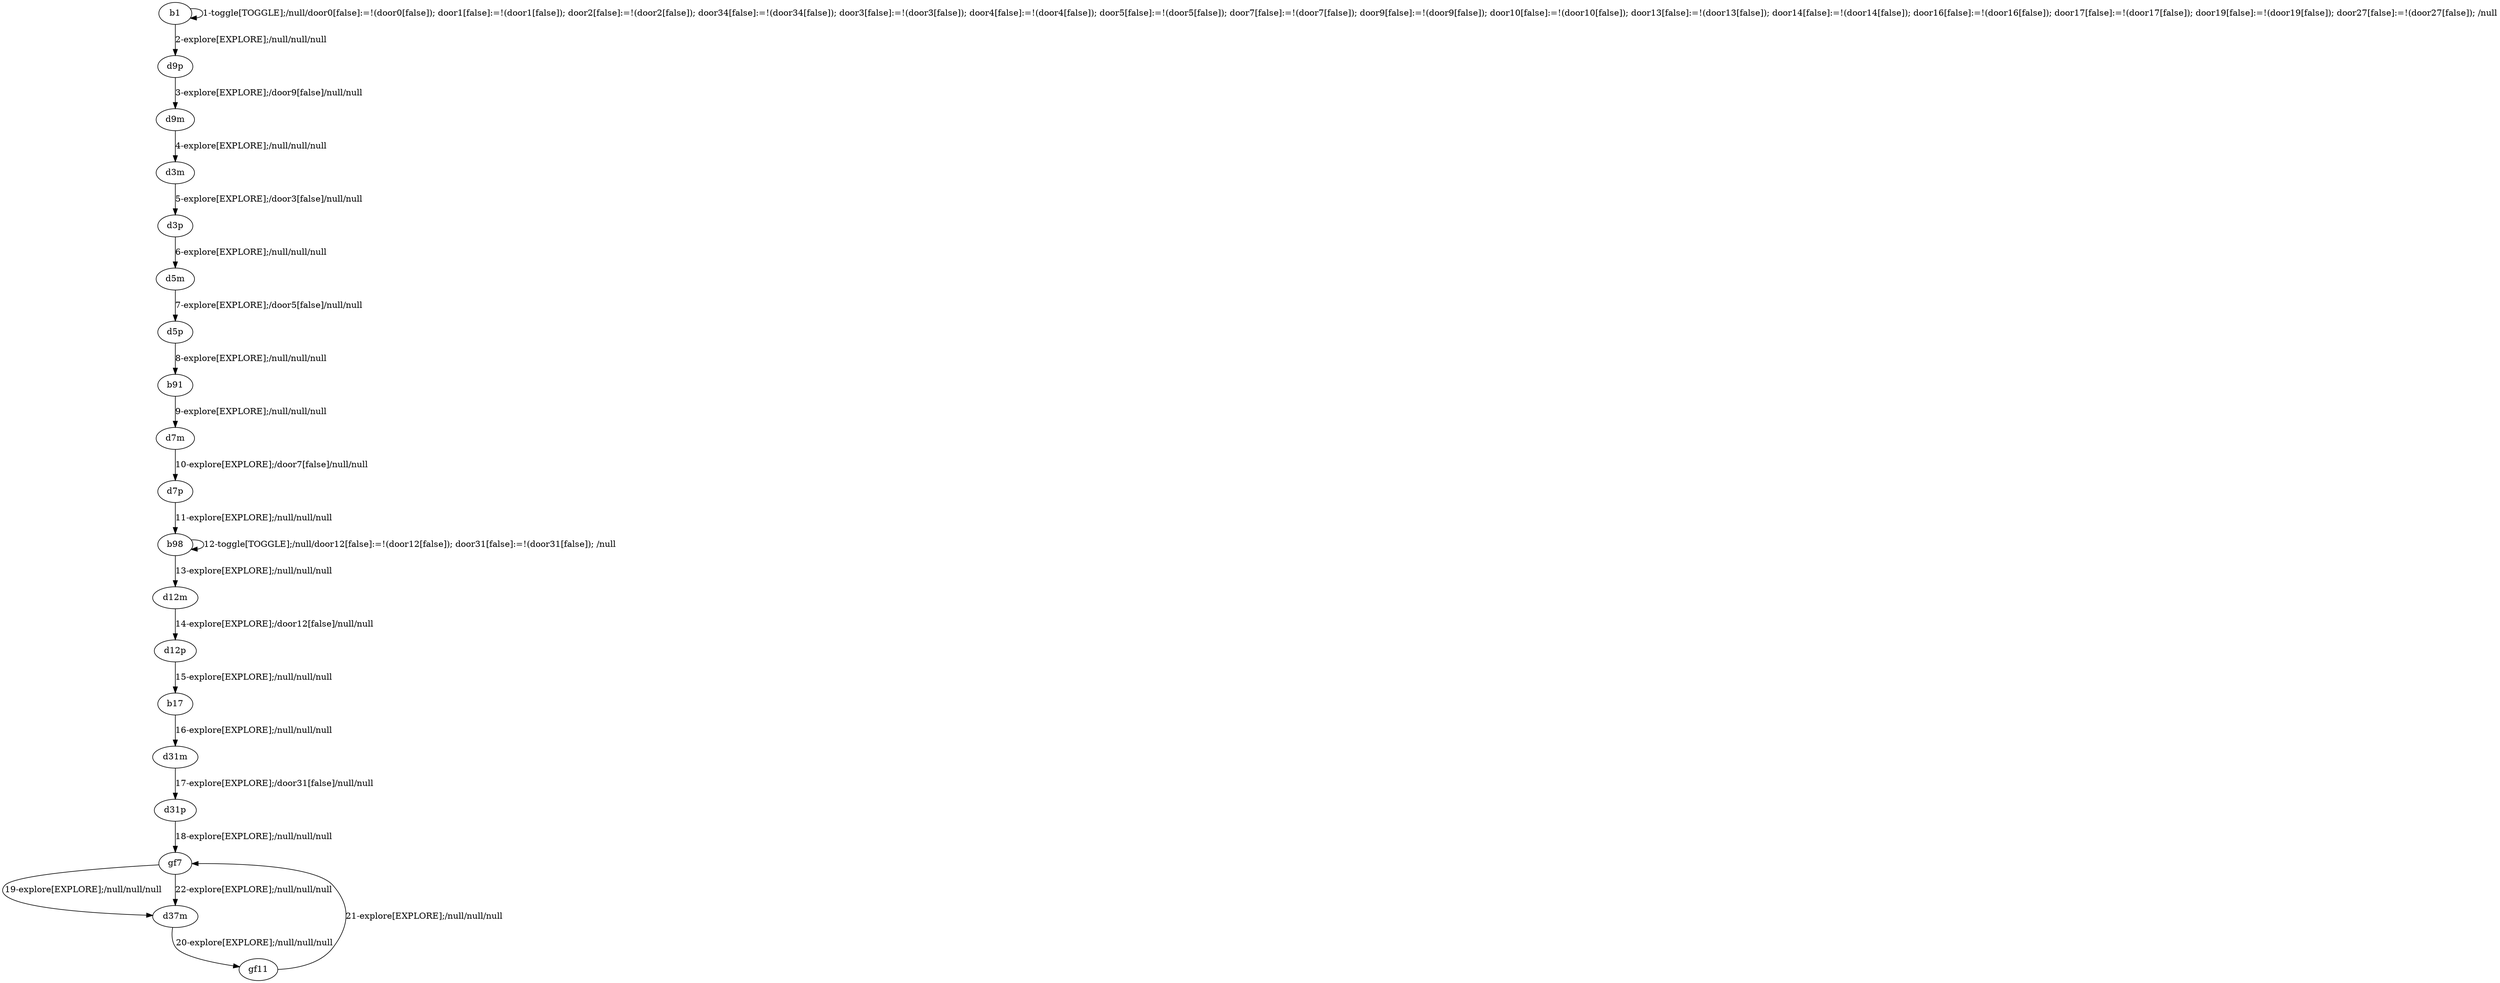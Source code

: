 # Total number of goals covered by this test: 4
# gf11 --> gf7
# d37m --> gf11
# gf7 --> d37m
# d31p --> gf7

digraph g {
"b1" -> "b1" [label = "1-toggle[TOGGLE];/null/door0[false]:=!(door0[false]); door1[false]:=!(door1[false]); door2[false]:=!(door2[false]); door34[false]:=!(door34[false]); door3[false]:=!(door3[false]); door4[false]:=!(door4[false]); door5[false]:=!(door5[false]); door7[false]:=!(door7[false]); door9[false]:=!(door9[false]); door10[false]:=!(door10[false]); door13[false]:=!(door13[false]); door14[false]:=!(door14[false]); door16[false]:=!(door16[false]); door17[false]:=!(door17[false]); door19[false]:=!(door19[false]); door27[false]:=!(door27[false]); /null"];
"b1" -> "d9p" [label = "2-explore[EXPLORE];/null/null/null"];
"d9p" -> "d9m" [label = "3-explore[EXPLORE];/door9[false]/null/null"];
"d9m" -> "d3m" [label = "4-explore[EXPLORE];/null/null/null"];
"d3m" -> "d3p" [label = "5-explore[EXPLORE];/door3[false]/null/null"];
"d3p" -> "d5m" [label = "6-explore[EXPLORE];/null/null/null"];
"d5m" -> "d5p" [label = "7-explore[EXPLORE];/door5[false]/null/null"];
"d5p" -> "b91" [label = "8-explore[EXPLORE];/null/null/null"];
"b91" -> "d7m" [label = "9-explore[EXPLORE];/null/null/null"];
"d7m" -> "d7p" [label = "10-explore[EXPLORE];/door7[false]/null/null"];
"d7p" -> "b98" [label = "11-explore[EXPLORE];/null/null/null"];
"b98" -> "b98" [label = "12-toggle[TOGGLE];/null/door12[false]:=!(door12[false]); door31[false]:=!(door31[false]); /null"];
"b98" -> "d12m" [label = "13-explore[EXPLORE];/null/null/null"];
"d12m" -> "d12p" [label = "14-explore[EXPLORE];/door12[false]/null/null"];
"d12p" -> "b17" [label = "15-explore[EXPLORE];/null/null/null"];
"b17" -> "d31m" [label = "16-explore[EXPLORE];/null/null/null"];
"d31m" -> "d31p" [label = "17-explore[EXPLORE];/door31[false]/null/null"];
"d31p" -> "gf7" [label = "18-explore[EXPLORE];/null/null/null"];
"gf7" -> "d37m" [label = "19-explore[EXPLORE];/null/null/null"];
"d37m" -> "gf11" [label = "20-explore[EXPLORE];/null/null/null"];
"gf11" -> "gf7" [label = "21-explore[EXPLORE];/null/null/null"];
"gf7" -> "d37m" [label = "22-explore[EXPLORE];/null/null/null"];
}